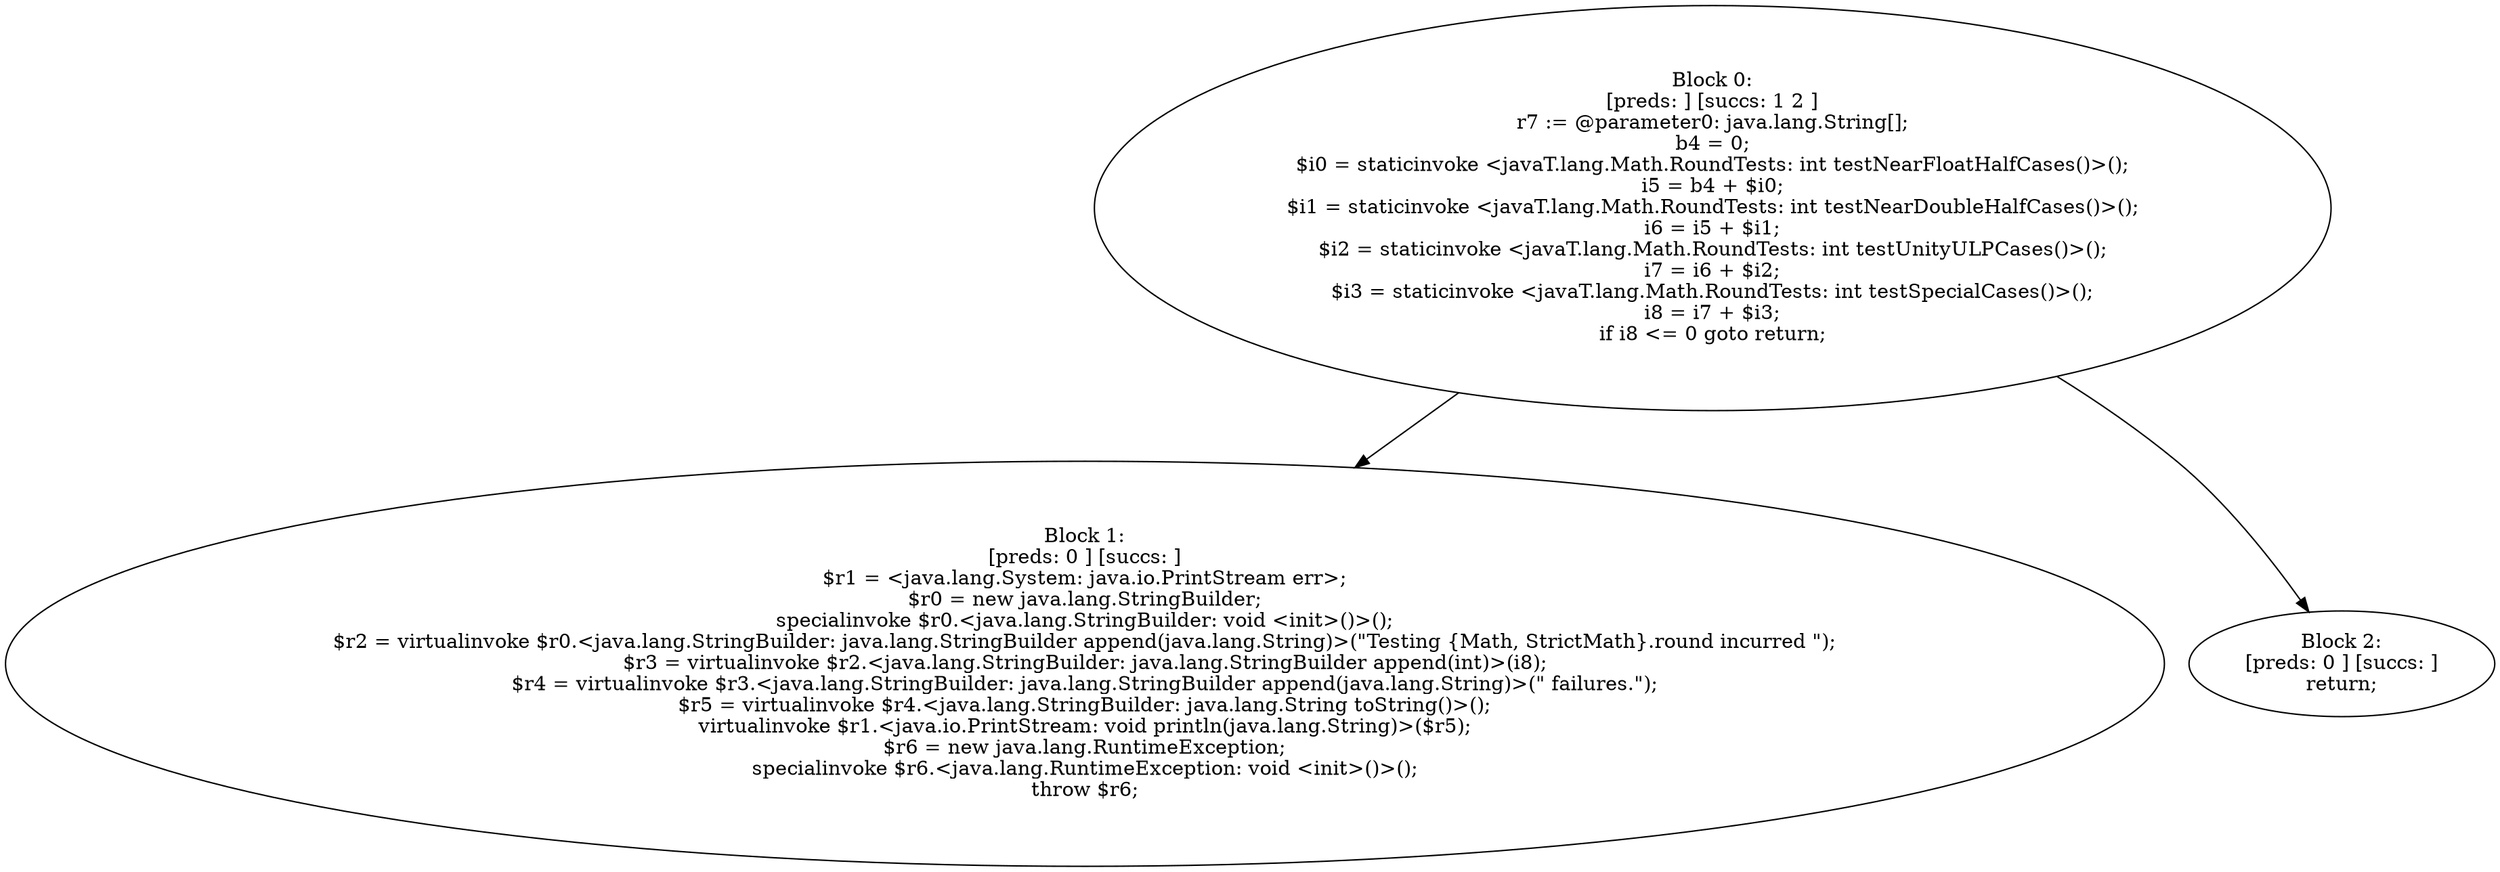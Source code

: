 digraph "unitGraph" {
    "Block 0:
[preds: ] [succs: 1 2 ]
r7 := @parameter0: java.lang.String[];
b4 = 0;
$i0 = staticinvoke <javaT.lang.Math.RoundTests: int testNearFloatHalfCases()>();
i5 = b4 + $i0;
$i1 = staticinvoke <javaT.lang.Math.RoundTests: int testNearDoubleHalfCases()>();
i6 = i5 + $i1;
$i2 = staticinvoke <javaT.lang.Math.RoundTests: int testUnityULPCases()>();
i7 = i6 + $i2;
$i3 = staticinvoke <javaT.lang.Math.RoundTests: int testSpecialCases()>();
i8 = i7 + $i3;
if i8 <= 0 goto return;
"
    "Block 1:
[preds: 0 ] [succs: ]
$r1 = <java.lang.System: java.io.PrintStream err>;
$r0 = new java.lang.StringBuilder;
specialinvoke $r0.<java.lang.StringBuilder: void <init>()>();
$r2 = virtualinvoke $r0.<java.lang.StringBuilder: java.lang.StringBuilder append(java.lang.String)>(\"Testing {Math, StrictMath}.round incurred \");
$r3 = virtualinvoke $r2.<java.lang.StringBuilder: java.lang.StringBuilder append(int)>(i8);
$r4 = virtualinvoke $r3.<java.lang.StringBuilder: java.lang.StringBuilder append(java.lang.String)>(\" failures.\");
$r5 = virtualinvoke $r4.<java.lang.StringBuilder: java.lang.String toString()>();
virtualinvoke $r1.<java.io.PrintStream: void println(java.lang.String)>($r5);
$r6 = new java.lang.RuntimeException;
specialinvoke $r6.<java.lang.RuntimeException: void <init>()>();
throw $r6;
"
    "Block 2:
[preds: 0 ] [succs: ]
return;
"
    "Block 0:
[preds: ] [succs: 1 2 ]
r7 := @parameter0: java.lang.String[];
b4 = 0;
$i0 = staticinvoke <javaT.lang.Math.RoundTests: int testNearFloatHalfCases()>();
i5 = b4 + $i0;
$i1 = staticinvoke <javaT.lang.Math.RoundTests: int testNearDoubleHalfCases()>();
i6 = i5 + $i1;
$i2 = staticinvoke <javaT.lang.Math.RoundTests: int testUnityULPCases()>();
i7 = i6 + $i2;
$i3 = staticinvoke <javaT.lang.Math.RoundTests: int testSpecialCases()>();
i8 = i7 + $i3;
if i8 <= 0 goto return;
"->"Block 1:
[preds: 0 ] [succs: ]
$r1 = <java.lang.System: java.io.PrintStream err>;
$r0 = new java.lang.StringBuilder;
specialinvoke $r0.<java.lang.StringBuilder: void <init>()>();
$r2 = virtualinvoke $r0.<java.lang.StringBuilder: java.lang.StringBuilder append(java.lang.String)>(\"Testing {Math, StrictMath}.round incurred \");
$r3 = virtualinvoke $r2.<java.lang.StringBuilder: java.lang.StringBuilder append(int)>(i8);
$r4 = virtualinvoke $r3.<java.lang.StringBuilder: java.lang.StringBuilder append(java.lang.String)>(\" failures.\");
$r5 = virtualinvoke $r4.<java.lang.StringBuilder: java.lang.String toString()>();
virtualinvoke $r1.<java.io.PrintStream: void println(java.lang.String)>($r5);
$r6 = new java.lang.RuntimeException;
specialinvoke $r6.<java.lang.RuntimeException: void <init>()>();
throw $r6;
";
    "Block 0:
[preds: ] [succs: 1 2 ]
r7 := @parameter0: java.lang.String[];
b4 = 0;
$i0 = staticinvoke <javaT.lang.Math.RoundTests: int testNearFloatHalfCases()>();
i5 = b4 + $i0;
$i1 = staticinvoke <javaT.lang.Math.RoundTests: int testNearDoubleHalfCases()>();
i6 = i5 + $i1;
$i2 = staticinvoke <javaT.lang.Math.RoundTests: int testUnityULPCases()>();
i7 = i6 + $i2;
$i3 = staticinvoke <javaT.lang.Math.RoundTests: int testSpecialCases()>();
i8 = i7 + $i3;
if i8 <= 0 goto return;
"->"Block 2:
[preds: 0 ] [succs: ]
return;
";
}
